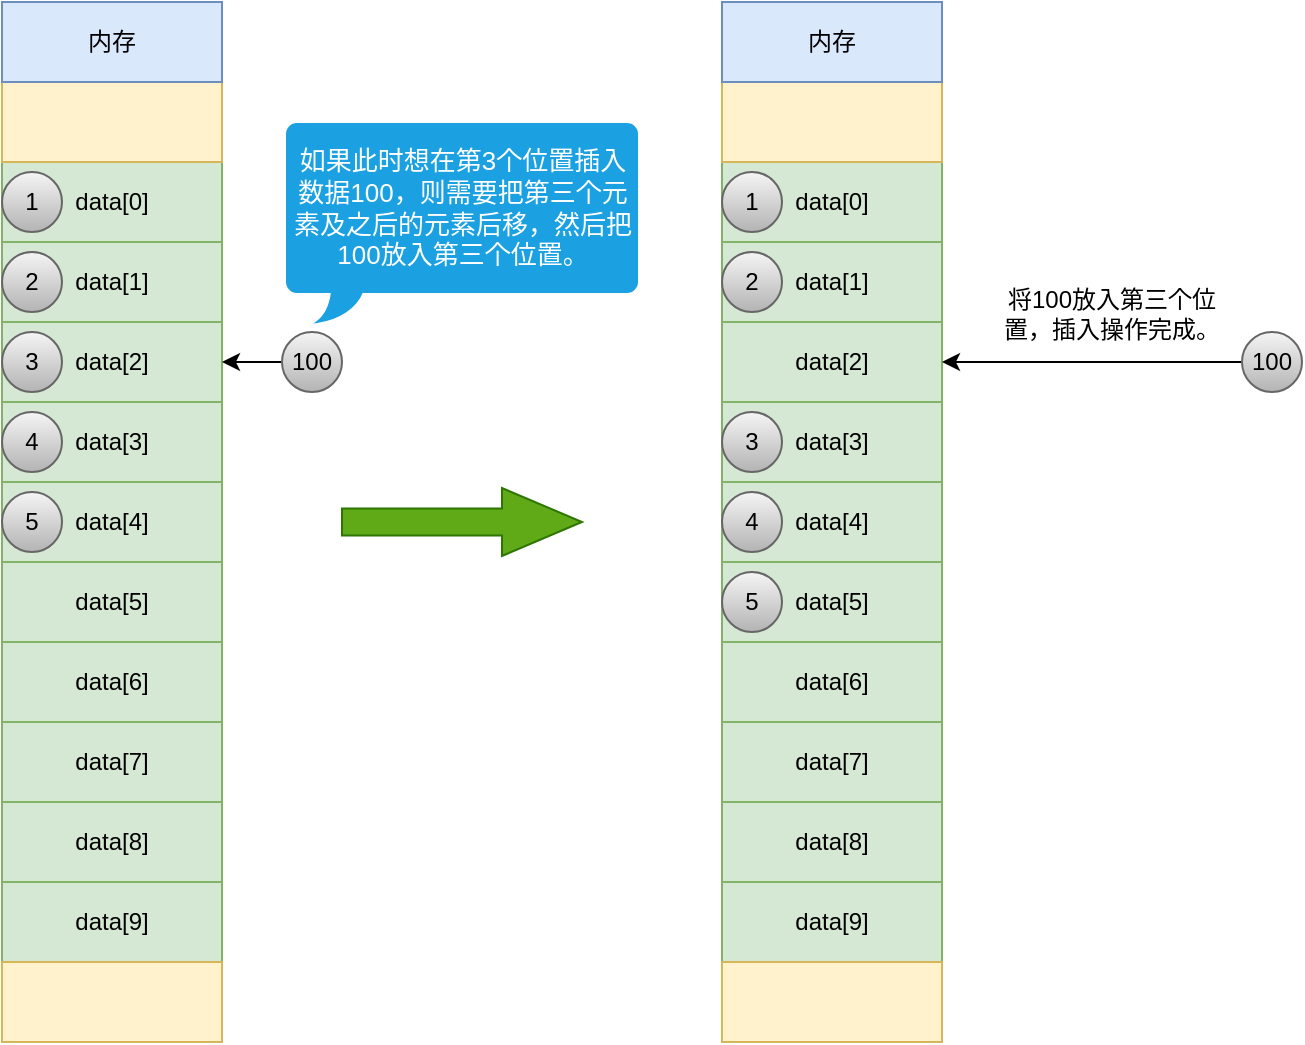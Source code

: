 <mxfile version="14.6.13" type="github"><diagram id="uVNGrFEYzEXuezLuoUxR" name="Page-1"><mxGraphModel dx="920" dy="618" grid="1" gridSize="10" guides="1" tooltips="1" connect="1" arrows="1" fold="1" page="1" pageScale="1" pageWidth="827" pageHeight="1169" math="0" shadow="0"><root><mxCell id="0"/><mxCell id="1" parent="0"/><mxCell id="Olyl9p0nnXr-2hPKSYCf-1" value="data[0]" style="rounded=0;whiteSpace=wrap;html=1;fillColor=#d5e8d4;strokeColor=#82b366;" vertex="1" parent="1"><mxGeometry x="100" y="109" width="110" height="40" as="geometry"/></mxCell><mxCell id="Olyl9p0nnXr-2hPKSYCf-2" value="data[1]" style="rounded=0;whiteSpace=wrap;html=1;fillColor=#d5e8d4;strokeColor=#82b366;" vertex="1" parent="1"><mxGeometry x="100" y="149" width="110" height="40" as="geometry"/></mxCell><mxCell id="Olyl9p0nnXr-2hPKSYCf-3" value="data[2]" style="rounded=0;whiteSpace=wrap;html=1;fillColor=#d5e8d4;strokeColor=#82b366;" vertex="1" parent="1"><mxGeometry x="100" y="189" width="110" height="40" as="geometry"/></mxCell><mxCell id="Olyl9p0nnXr-2hPKSYCf-4" value="data[3]" style="rounded=0;whiteSpace=wrap;html=1;fillColor=#d5e8d4;strokeColor=#82b366;" vertex="1" parent="1"><mxGeometry x="100" y="229" width="110" height="40" as="geometry"/></mxCell><mxCell id="Olyl9p0nnXr-2hPKSYCf-5" value="data[4]" style="rounded=0;whiteSpace=wrap;html=1;fillColor=#d5e8d4;strokeColor=#82b366;" vertex="1" parent="1"><mxGeometry x="100" y="269" width="110" height="40" as="geometry"/></mxCell><mxCell id="Olyl9p0nnXr-2hPKSYCf-6" value="data[5]" style="rounded=0;whiteSpace=wrap;html=1;fillColor=#d5e8d4;strokeColor=#82b366;" vertex="1" parent="1"><mxGeometry x="100" y="309" width="110" height="40" as="geometry"/></mxCell><mxCell id="Olyl9p0nnXr-2hPKSYCf-7" value="data[6]" style="rounded=0;whiteSpace=wrap;html=1;fillColor=#d5e8d4;strokeColor=#82b366;" vertex="1" parent="1"><mxGeometry x="100" y="349" width="110" height="40" as="geometry"/></mxCell><mxCell id="Olyl9p0nnXr-2hPKSYCf-8" value="data[7]" style="rounded=0;whiteSpace=wrap;html=1;fillColor=#d5e8d4;strokeColor=#82b366;" vertex="1" parent="1"><mxGeometry x="100" y="389" width="110" height="40" as="geometry"/></mxCell><mxCell id="Olyl9p0nnXr-2hPKSYCf-9" value="data[8]" style="rounded=0;whiteSpace=wrap;html=1;fillColor=#d5e8d4;strokeColor=#82b366;" vertex="1" parent="1"><mxGeometry x="100" y="429" width="110" height="40" as="geometry"/></mxCell><mxCell id="Olyl9p0nnXr-2hPKSYCf-10" value="data[9]" style="rounded=0;whiteSpace=wrap;html=1;fillColor=#d5e8d4;strokeColor=#82b366;" vertex="1" parent="1"><mxGeometry x="100" y="469" width="110" height="40" as="geometry"/></mxCell><mxCell id="Olyl9p0nnXr-2hPKSYCf-11" value="" style="rounded=0;whiteSpace=wrap;html=1;fillColor=#fff2cc;strokeColor=#d6b656;" vertex="1" parent="1"><mxGeometry x="100" y="69" width="110" height="40" as="geometry"/></mxCell><mxCell id="Olyl9p0nnXr-2hPKSYCf-12" value="" style="rounded=0;whiteSpace=wrap;html=1;fillColor=#fff2cc;strokeColor=#d6b656;" vertex="1" parent="1"><mxGeometry x="100" y="509" width="110" height="40" as="geometry"/></mxCell><mxCell id="Olyl9p0nnXr-2hPKSYCf-13" value="1" style="ellipse;whiteSpace=wrap;html=1;aspect=fixed;fillColor=#f5f5f5;strokeColor=#666666;gradientColor=#b3b3b3;" vertex="1" parent="1"><mxGeometry x="100" y="114" width="30" height="30" as="geometry"/></mxCell><mxCell id="Olyl9p0nnXr-2hPKSYCf-14" value="5" style="ellipse;whiteSpace=wrap;html=1;aspect=fixed;fillColor=#f5f5f5;strokeColor=#666666;gradientColor=#b3b3b3;" vertex="1" parent="1"><mxGeometry x="100" y="274" width="30" height="30" as="geometry"/></mxCell><mxCell id="Olyl9p0nnXr-2hPKSYCf-15" value="4" style="ellipse;whiteSpace=wrap;html=1;aspect=fixed;fillColor=#f5f5f5;strokeColor=#666666;gradientColor=#b3b3b3;" vertex="1" parent="1"><mxGeometry x="100" y="234" width="30" height="30" as="geometry"/></mxCell><mxCell id="Olyl9p0nnXr-2hPKSYCf-16" value="3" style="ellipse;whiteSpace=wrap;html=1;aspect=fixed;fillColor=#f5f5f5;strokeColor=#666666;gradientColor=#b3b3b3;" vertex="1" parent="1"><mxGeometry x="100" y="194" width="30" height="30" as="geometry"/></mxCell><mxCell id="Olyl9p0nnXr-2hPKSYCf-17" value="2" style="ellipse;whiteSpace=wrap;html=1;aspect=fixed;fillColor=#f5f5f5;strokeColor=#666666;gradientColor=#b3b3b3;" vertex="1" parent="1"><mxGeometry x="100" y="154" width="30" height="30" as="geometry"/></mxCell><mxCell id="Olyl9p0nnXr-2hPKSYCf-19" value="内存" style="rounded=0;whiteSpace=wrap;html=1;fillColor=#dae8fc;strokeColor=#6c8ebf;" vertex="1" parent="1"><mxGeometry x="100" y="29" width="110" height="40" as="geometry"/></mxCell><mxCell id="Olyl9p0nnXr-2hPKSYCf-22" style="edgeStyle=orthogonalEdgeStyle;rounded=0;orthogonalLoop=1;jettySize=auto;html=1;exitX=0;exitY=0.5;exitDx=0;exitDy=0;entryX=1;entryY=0.5;entryDx=0;entryDy=0;" edge="1" parent="1" source="Olyl9p0nnXr-2hPKSYCf-21" target="Olyl9p0nnXr-2hPKSYCf-3"><mxGeometry relative="1" as="geometry"/></mxCell><mxCell id="Olyl9p0nnXr-2hPKSYCf-21" value="100" style="ellipse;whiteSpace=wrap;html=1;aspect=fixed;fillColor=#f5f5f5;strokeColor=#666666;gradientColor=#b3b3b3;" vertex="1" parent="1"><mxGeometry x="240" y="194" width="30" height="30" as="geometry"/></mxCell><mxCell id="Olyl9p0nnXr-2hPKSYCf-23" value="&lt;span&gt;&lt;font style=&quot;font-size: 13px&quot; color=&quot;#ffffff&quot;&gt;如果此时想在第3个位置插入数据100，则需要把第三个元素及之后的元素后移，然后把100放入第三个位置。&lt;/font&gt;&lt;/span&gt;" style="whiteSpace=wrap;html=1;shape=mxgraph.basic.roundRectCallout;dx=30;dy=15;size=5;boundedLbl=1;fillColor=#1ba1e2;fontColor=#ffffff;strokeColor=#1BA1E2;" vertex="1" parent="1"><mxGeometry x="242.5" y="90" width="175" height="99" as="geometry"/></mxCell><mxCell id="Olyl9p0nnXr-2hPKSYCf-24" value="data[0]" style="rounded=0;whiteSpace=wrap;html=1;fillColor=#d5e8d4;strokeColor=#82b366;" vertex="1" parent="1"><mxGeometry x="460" y="109" width="110" height="40" as="geometry"/></mxCell><mxCell id="Olyl9p0nnXr-2hPKSYCf-25" value="data[1]" style="rounded=0;whiteSpace=wrap;html=1;fillColor=#d5e8d4;strokeColor=#82b366;" vertex="1" parent="1"><mxGeometry x="460" y="149" width="110" height="40" as="geometry"/></mxCell><mxCell id="Olyl9p0nnXr-2hPKSYCf-26" value="data[2]" style="rounded=0;whiteSpace=wrap;html=1;fillColor=#d5e8d4;strokeColor=#82b366;" vertex="1" parent="1"><mxGeometry x="460" y="189" width="110" height="40" as="geometry"/></mxCell><mxCell id="Olyl9p0nnXr-2hPKSYCf-27" value="data[3]" style="rounded=0;whiteSpace=wrap;html=1;fillColor=#d5e8d4;strokeColor=#82b366;" vertex="1" parent="1"><mxGeometry x="460" y="229" width="110" height="40" as="geometry"/></mxCell><mxCell id="Olyl9p0nnXr-2hPKSYCf-28" value="data[4]" style="rounded=0;whiteSpace=wrap;html=1;fillColor=#d5e8d4;strokeColor=#82b366;" vertex="1" parent="1"><mxGeometry x="460" y="269" width="110" height="40" as="geometry"/></mxCell><mxCell id="Olyl9p0nnXr-2hPKSYCf-29" value="data[5]" style="rounded=0;whiteSpace=wrap;html=1;fillColor=#d5e8d4;strokeColor=#82b366;" vertex="1" parent="1"><mxGeometry x="460" y="309" width="110" height="40" as="geometry"/></mxCell><mxCell id="Olyl9p0nnXr-2hPKSYCf-30" value="data[6]" style="rounded=0;whiteSpace=wrap;html=1;fillColor=#d5e8d4;strokeColor=#82b366;" vertex="1" parent="1"><mxGeometry x="460" y="349" width="110" height="40" as="geometry"/></mxCell><mxCell id="Olyl9p0nnXr-2hPKSYCf-31" value="data[7]" style="rounded=0;whiteSpace=wrap;html=1;fillColor=#d5e8d4;strokeColor=#82b366;" vertex="1" parent="1"><mxGeometry x="460" y="389" width="110" height="40" as="geometry"/></mxCell><mxCell id="Olyl9p0nnXr-2hPKSYCf-32" value="data[8]" style="rounded=0;whiteSpace=wrap;html=1;fillColor=#d5e8d4;strokeColor=#82b366;" vertex="1" parent="1"><mxGeometry x="460" y="429" width="110" height="40" as="geometry"/></mxCell><mxCell id="Olyl9p0nnXr-2hPKSYCf-33" value="data[9]" style="rounded=0;whiteSpace=wrap;html=1;fillColor=#d5e8d4;strokeColor=#82b366;" vertex="1" parent="1"><mxGeometry x="460" y="469" width="110" height="40" as="geometry"/></mxCell><mxCell id="Olyl9p0nnXr-2hPKSYCf-34" value="" style="rounded=0;whiteSpace=wrap;html=1;fillColor=#fff2cc;strokeColor=#d6b656;" vertex="1" parent="1"><mxGeometry x="460" y="69" width="110" height="40" as="geometry"/></mxCell><mxCell id="Olyl9p0nnXr-2hPKSYCf-35" value="" style="rounded=0;whiteSpace=wrap;html=1;fillColor=#fff2cc;strokeColor=#d6b656;" vertex="1" parent="1"><mxGeometry x="460" y="509" width="110" height="40" as="geometry"/></mxCell><mxCell id="Olyl9p0nnXr-2hPKSYCf-36" value="1" style="ellipse;whiteSpace=wrap;html=1;aspect=fixed;fillColor=#f5f5f5;strokeColor=#666666;gradientColor=#b3b3b3;" vertex="1" parent="1"><mxGeometry x="460" y="114" width="30" height="30" as="geometry"/></mxCell><mxCell id="Olyl9p0nnXr-2hPKSYCf-37" value="5" style="ellipse;whiteSpace=wrap;html=1;aspect=fixed;fillColor=#f5f5f5;strokeColor=#666666;gradientColor=#b3b3b3;" vertex="1" parent="1"><mxGeometry x="460" y="314" width="30" height="30" as="geometry"/></mxCell><mxCell id="Olyl9p0nnXr-2hPKSYCf-38" value="4" style="ellipse;whiteSpace=wrap;html=1;aspect=fixed;fillColor=#f5f5f5;strokeColor=#666666;gradientColor=#b3b3b3;" vertex="1" parent="1"><mxGeometry x="460" y="274" width="30" height="30" as="geometry"/></mxCell><mxCell id="Olyl9p0nnXr-2hPKSYCf-39" value="3" style="ellipse;whiteSpace=wrap;html=1;aspect=fixed;fillColor=#f5f5f5;strokeColor=#666666;gradientColor=#b3b3b3;" vertex="1" parent="1"><mxGeometry x="460" y="234" width="30" height="30" as="geometry"/></mxCell><mxCell id="Olyl9p0nnXr-2hPKSYCf-40" value="2" style="ellipse;whiteSpace=wrap;html=1;aspect=fixed;fillColor=#f5f5f5;strokeColor=#666666;gradientColor=#b3b3b3;" vertex="1" parent="1"><mxGeometry x="460" y="154" width="30" height="30" as="geometry"/></mxCell><mxCell id="Olyl9p0nnXr-2hPKSYCf-41" value="内存" style="rounded=0;whiteSpace=wrap;html=1;fillColor=#dae8fc;strokeColor=#6c8ebf;" vertex="1" parent="1"><mxGeometry x="460" y="29" width="110" height="40" as="geometry"/></mxCell><mxCell id="Olyl9p0nnXr-2hPKSYCf-62" value="" style="html=1;shadow=0;dashed=0;align=center;verticalAlign=middle;shape=mxgraph.arrows2.arrow;dy=0.6;dx=40;notch=0;fillColor=#60a917;strokeColor=#2D7600;fontColor=#ffffff;" vertex="1" parent="1"><mxGeometry x="270" y="272" width="120" height="34" as="geometry"/></mxCell><mxCell id="Olyl9p0nnXr-2hPKSYCf-65" style="edgeStyle=orthogonalEdgeStyle;rounded=0;orthogonalLoop=1;jettySize=auto;html=1;entryX=1;entryY=0.5;entryDx=0;entryDy=0;" edge="1" parent="1" source="Olyl9p0nnXr-2hPKSYCf-64" target="Olyl9p0nnXr-2hPKSYCf-26"><mxGeometry relative="1" as="geometry"/></mxCell><mxCell id="Olyl9p0nnXr-2hPKSYCf-64" value="100" style="ellipse;whiteSpace=wrap;html=1;aspect=fixed;fillColor=#f5f5f5;strokeColor=#666666;gradientColor=#b3b3b3;" vertex="1" parent="1"><mxGeometry x="720" y="194" width="30" height="30" as="geometry"/></mxCell><mxCell id="Olyl9p0nnXr-2hPKSYCf-67" value="将100放入第三个位置，插入操作完成。" style="text;html=1;strokeColor=none;fillColor=none;align=center;verticalAlign=middle;whiteSpace=wrap;rounded=0;" vertex="1" parent="1"><mxGeometry x="590" y="160" width="130" height="49" as="geometry"/></mxCell></root></mxGraphModel></diagram></mxfile>
